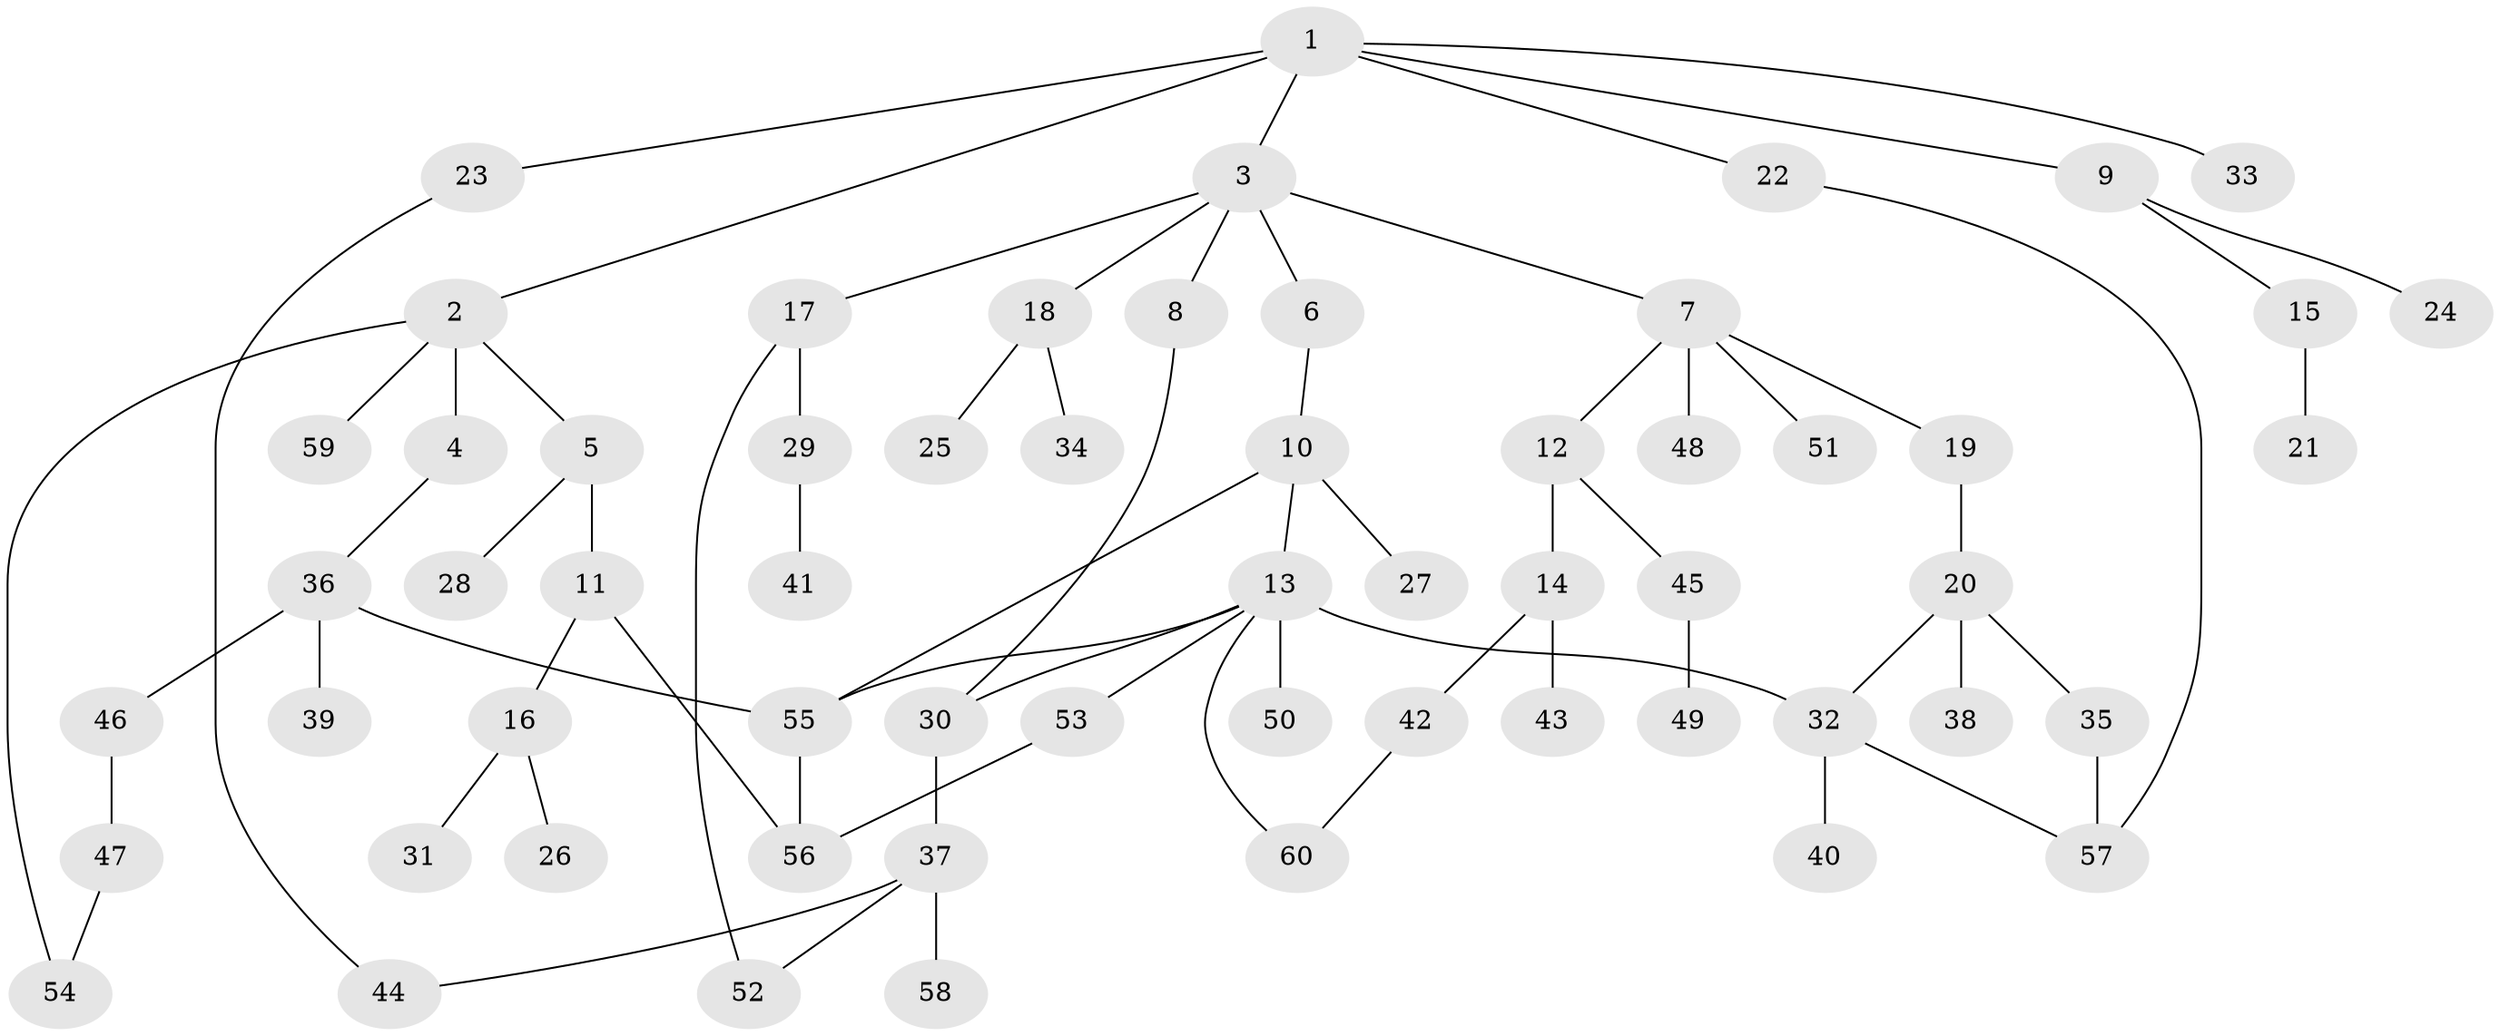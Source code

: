 // Generated by graph-tools (version 1.1) at 2025/10/02/27/25 16:10:53]
// undirected, 60 vertices, 71 edges
graph export_dot {
graph [start="1"]
  node [color=gray90,style=filled];
  1;
  2;
  3;
  4;
  5;
  6;
  7;
  8;
  9;
  10;
  11;
  12;
  13;
  14;
  15;
  16;
  17;
  18;
  19;
  20;
  21;
  22;
  23;
  24;
  25;
  26;
  27;
  28;
  29;
  30;
  31;
  32;
  33;
  34;
  35;
  36;
  37;
  38;
  39;
  40;
  41;
  42;
  43;
  44;
  45;
  46;
  47;
  48;
  49;
  50;
  51;
  52;
  53;
  54;
  55;
  56;
  57;
  58;
  59;
  60;
  1 -- 2;
  1 -- 3;
  1 -- 9;
  1 -- 22;
  1 -- 23;
  1 -- 33;
  2 -- 4;
  2 -- 5;
  2 -- 54;
  2 -- 59;
  3 -- 6;
  3 -- 7;
  3 -- 8;
  3 -- 17;
  3 -- 18;
  4 -- 36;
  5 -- 11;
  5 -- 28;
  6 -- 10;
  7 -- 12;
  7 -- 19;
  7 -- 48;
  7 -- 51;
  8 -- 30;
  9 -- 15;
  9 -- 24;
  10 -- 13;
  10 -- 27;
  10 -- 55;
  11 -- 16;
  11 -- 56;
  12 -- 14;
  12 -- 45;
  13 -- 30;
  13 -- 50;
  13 -- 53;
  13 -- 55;
  13 -- 60;
  13 -- 32;
  14 -- 42;
  14 -- 43;
  15 -- 21;
  16 -- 26;
  16 -- 31;
  17 -- 29;
  17 -- 52;
  18 -- 25;
  18 -- 34;
  19 -- 20;
  20 -- 32;
  20 -- 35;
  20 -- 38;
  22 -- 57;
  23 -- 44;
  29 -- 41;
  30 -- 37;
  32 -- 40;
  32 -- 57;
  35 -- 57;
  36 -- 39;
  36 -- 46;
  36 -- 55;
  37 -- 58;
  37 -- 44;
  37 -- 52;
  42 -- 60;
  45 -- 49;
  46 -- 47;
  47 -- 54;
  53 -- 56;
  55 -- 56;
}
